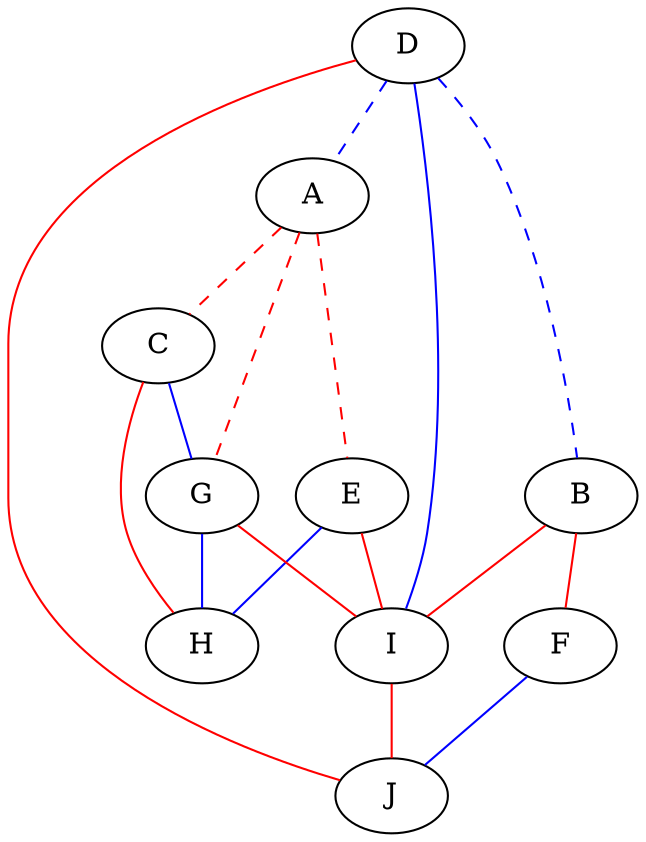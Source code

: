 graph G {
    A;
    B;
    C;
    D;
    E;
    F;
    G;
    H;
    I;
    J;

    edge [color="red"];
    B -- F;
    B -- I;
    C -- H;
    D -- J;
    E -- I;
    G -- I;
    I -- J;
    
    edge [color="blue"];
    C -- G;
    D -- I;
    E -- H;
    F -- J;
    G -- H;
    
    edge [color="red", style="dashed"];
    A -- C;
    A -- E;
    A -- G;
    
    edge [color="blue", style="dashed"];
    D -- A;
    D -- B;
}
